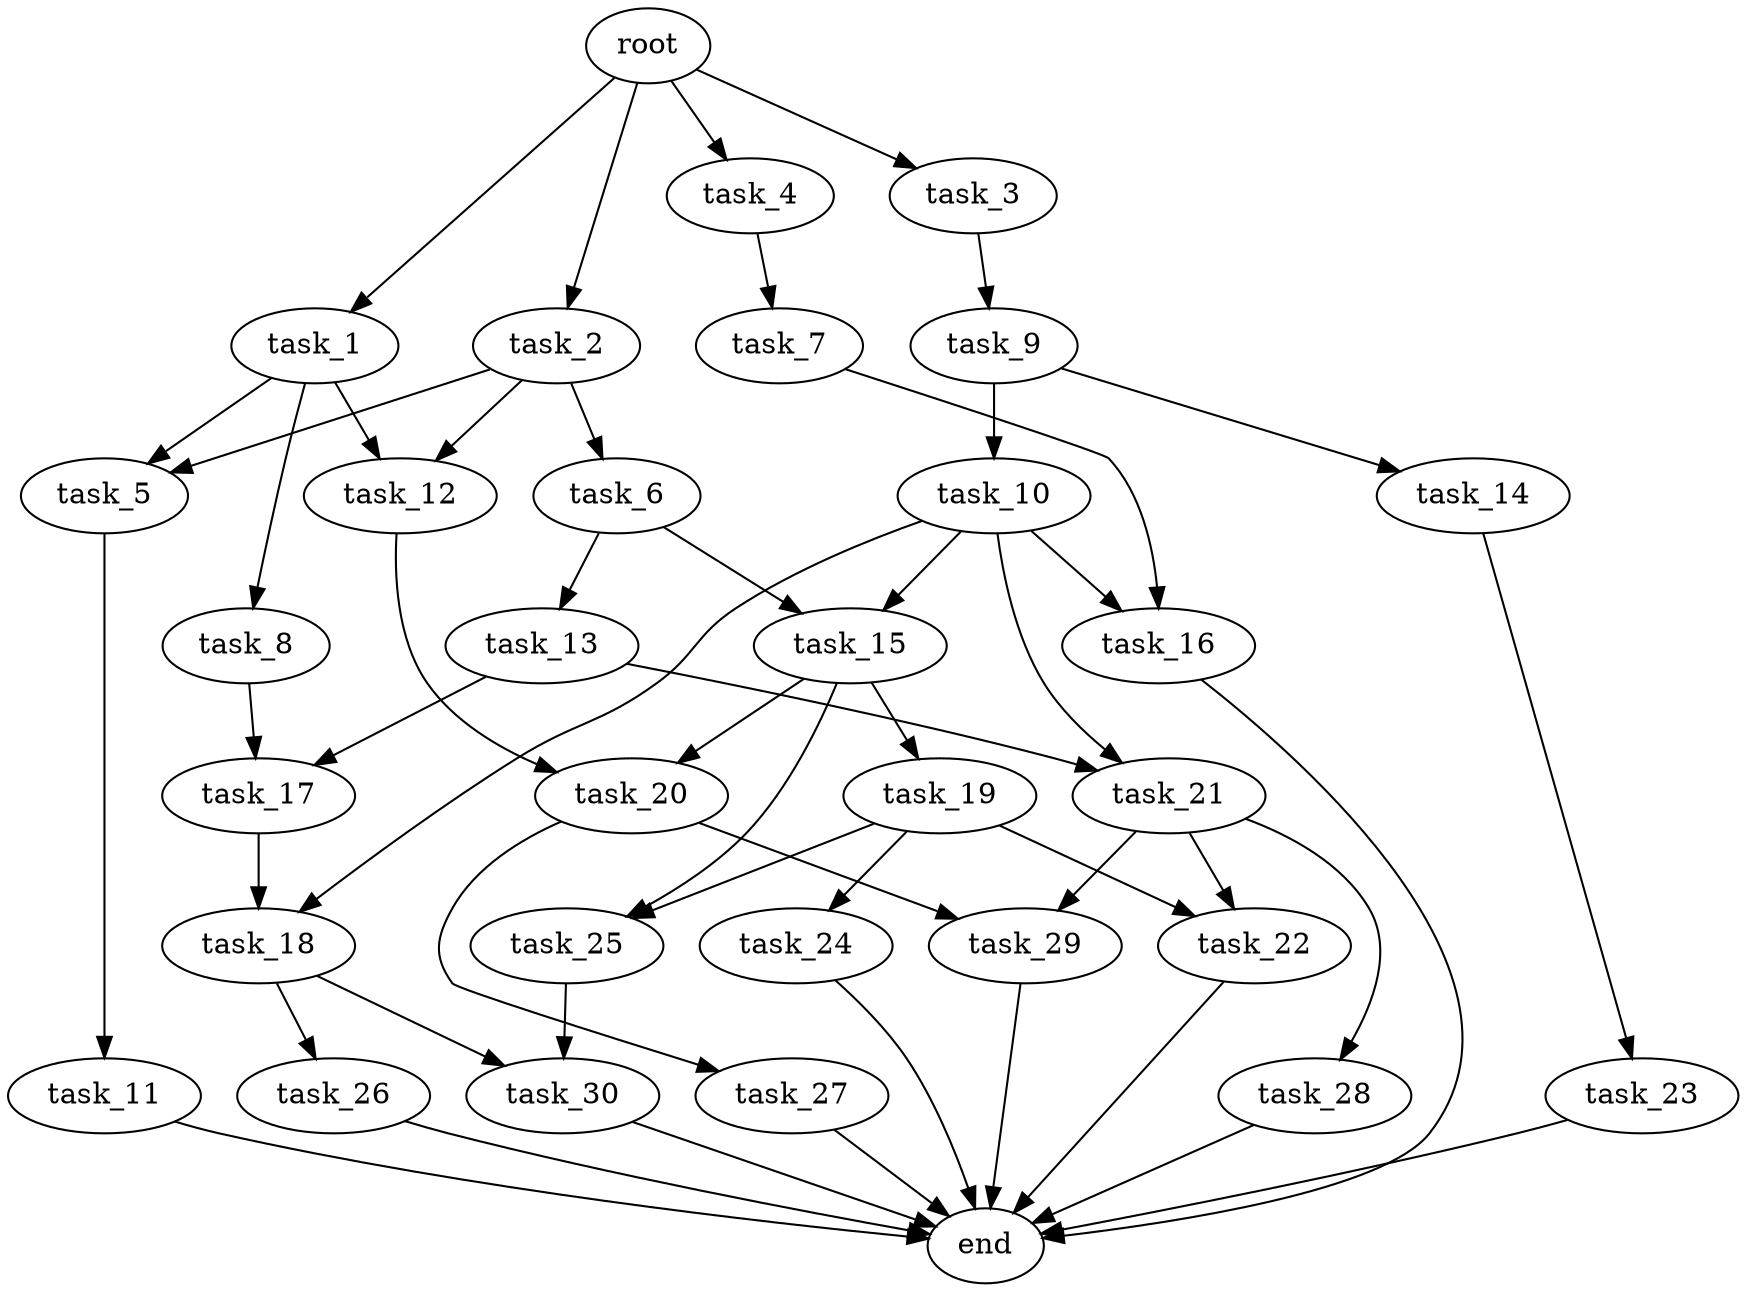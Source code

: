 digraph G {
  root [size="0.000000e+00"];
  task_1 [size="1.410890e+09"];
  task_2 [size="2.069224e+09"];
  task_3 [size="8.388061e+09"];
  task_4 [size="7.548893e+09"];
  task_5 [size="2.744739e+08"];
  task_6 [size="9.025510e+09"];
  task_7 [size="9.598607e+09"];
  task_8 [size="5.398758e+09"];
  task_9 [size="7.990121e+09"];
  task_10 [size="6.764440e+07"];
  task_11 [size="8.325212e+09"];
  task_12 [size="2.587473e+08"];
  task_13 [size="2.032206e+09"];
  task_14 [size="9.418118e+09"];
  task_15 [size="5.712080e+09"];
  task_16 [size="7.321162e+09"];
  task_17 [size="5.209418e+09"];
  task_18 [size="8.310547e+09"];
  task_19 [size="2.950121e+09"];
  task_20 [size="1.097039e+09"];
  task_21 [size="7.063516e+09"];
  task_22 [size="8.447596e+09"];
  task_23 [size="4.444606e+09"];
  task_24 [size="4.323227e+09"];
  task_25 [size="2.631302e+09"];
  task_26 [size="8.645163e+09"];
  task_27 [size="9.930779e+09"];
  task_28 [size="7.316606e+09"];
  task_29 [size="1.165510e+09"];
  task_30 [size="3.537858e+09"];
  end [size="0.000000e+00"];

  root -> task_1 [size="1.000000e-12"];
  root -> task_2 [size="1.000000e-12"];
  root -> task_3 [size="1.000000e-12"];
  root -> task_4 [size="1.000000e-12"];
  task_1 -> task_5 [size="1.372369e+07"];
  task_1 -> task_8 [size="5.398758e+08"];
  task_1 -> task_12 [size="1.293736e+07"];
  task_2 -> task_5 [size="1.372369e+07"];
  task_2 -> task_6 [size="9.025510e+08"];
  task_2 -> task_12 [size="1.293736e+07"];
  task_3 -> task_9 [size="7.990121e+08"];
  task_4 -> task_7 [size="9.598607e+08"];
  task_5 -> task_11 [size="8.325212e+08"];
  task_6 -> task_13 [size="2.032206e+08"];
  task_6 -> task_15 [size="2.856040e+08"];
  task_7 -> task_16 [size="3.660581e+08"];
  task_8 -> task_17 [size="2.604709e+08"];
  task_9 -> task_10 [size="6.764440e+06"];
  task_9 -> task_14 [size="9.418118e+08"];
  task_10 -> task_15 [size="2.856040e+08"];
  task_10 -> task_16 [size="3.660581e+08"];
  task_10 -> task_18 [size="4.155274e+08"];
  task_10 -> task_21 [size="3.531758e+08"];
  task_11 -> end [size="1.000000e-12"];
  task_12 -> task_20 [size="5.485196e+07"];
  task_13 -> task_17 [size="2.604709e+08"];
  task_13 -> task_21 [size="3.531758e+08"];
  task_14 -> task_23 [size="4.444606e+08"];
  task_15 -> task_19 [size="2.950121e+08"];
  task_15 -> task_20 [size="5.485196e+07"];
  task_15 -> task_25 [size="1.315651e+08"];
  task_16 -> end [size="1.000000e-12"];
  task_17 -> task_18 [size="4.155274e+08"];
  task_18 -> task_26 [size="8.645163e+08"];
  task_18 -> task_30 [size="1.768929e+08"];
  task_19 -> task_22 [size="4.223798e+08"];
  task_19 -> task_24 [size="4.323227e+08"];
  task_19 -> task_25 [size="1.315651e+08"];
  task_20 -> task_27 [size="9.930779e+08"];
  task_20 -> task_29 [size="5.827550e+07"];
  task_21 -> task_22 [size="4.223798e+08"];
  task_21 -> task_28 [size="7.316606e+08"];
  task_21 -> task_29 [size="5.827550e+07"];
  task_22 -> end [size="1.000000e-12"];
  task_23 -> end [size="1.000000e-12"];
  task_24 -> end [size="1.000000e-12"];
  task_25 -> task_30 [size="1.768929e+08"];
  task_26 -> end [size="1.000000e-12"];
  task_27 -> end [size="1.000000e-12"];
  task_28 -> end [size="1.000000e-12"];
  task_29 -> end [size="1.000000e-12"];
  task_30 -> end [size="1.000000e-12"];
}

